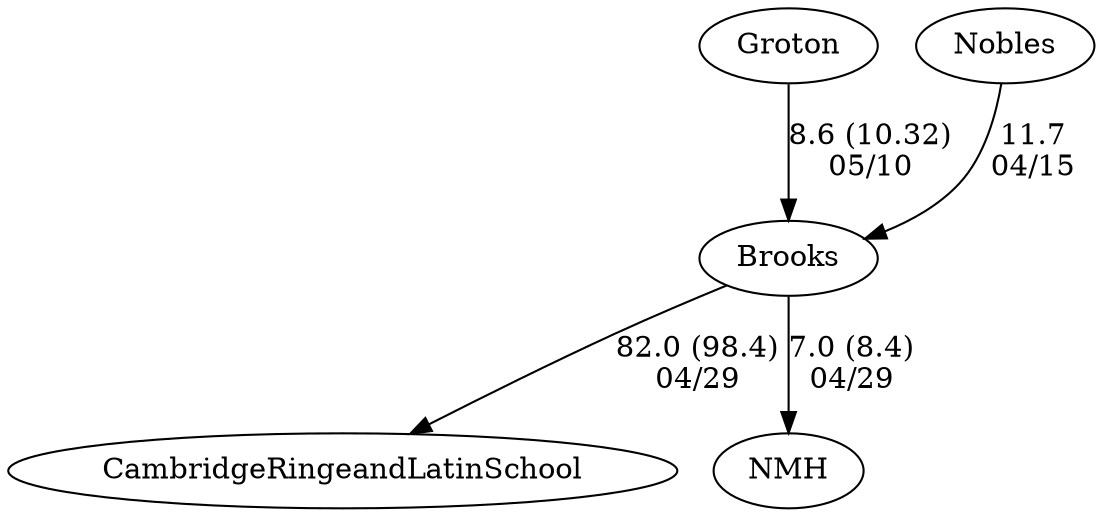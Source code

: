 digraph girls5foursBrooks {Groton [URL="girls5foursBrooksGroton.html"];CambridgeRingeandLatinSchool [URL="girls5foursBrooksCambridgeRingeandLatinSchool.html"];Nobles [URL="girls5foursBrooksNobles.html"];Brooks [URL="girls5foursBrooksBrooks.html"];NMH [URL="girls5foursBrooksNMH.html"];Brooks -> NMH[label="7.0 (8.4)
04/29", weight="93", tooltip="NEIRA Boys & Girls Fours,Northfield Mount Hermon, Brooks School, Cambridge Rindge & Latin			
Distance: Approx. 1250 Conditions: Significant head current, course slightly under the full 1500 m. Calm water and occasional drizzle.
None", URL="http://www.row2k.com/results/resultspage.cfm?UID=6B0B61A81F7CAE8C8A32C8CDB18E91ED&cat=5", random="random"]; 
Brooks -> CambridgeRingeandLatinSchool[label="82.0 (98.4)
04/29", weight="18", tooltip="NEIRA Boys & Girls Fours,Northfield Mount Hermon, Brooks School, Cambridge Rindge & Latin			
Distance: Approx. 1250 Conditions: Significant head current, course slightly under the full 1500 m. Calm water and occasional drizzle.
None", URL="http://www.row2k.com/results/resultspage.cfm?UID=6B0B61A81F7CAE8C8A32C8CDB18E91ED&cat=5", random="random"]; 
Groton -> Brooks[label="8.6 (10.32)
05/10", weight="92", tooltip="NEIRA Boys & Girls Fours,Groton JV vs. Brooks JV			
Distance: 1250 Meters Conditions: Very little wind or chop. Moderate current. Comments: Also racing were the Boys and Girls 7th boats:
Boys 7:
Brooks: 4:53
Groton: 5:19
Girls 7:
Brooks: 5.06
Groton: 5:40
None", URL="http://www.row2k.com/results/resultspage.cfm?UID=C056DFD0326A8B1A82CE215F897C0056&cat=5", random="random"]; 
Nobles -> Brooks[label="11.7
04/15", weight="89", tooltip="NEIRA Boys & Girls Fours,Brooks vs. Nobles			
Distance: 1500 Conditions: Moderate headwind throughout (5-8 mph) with some variability from race to race. Light chop. Comments: A beautiful day for early-spring racing. Thanks to a flexible, enthusiastic and impressive Nobles squad for making the trip up to Brooks. Good, clean racing across the board. Note that B4 and B5 were both started with their sterns on the starting line. 
Good luck Nobles on your season.
None", URL="http://www.row2k.com/results/resultspage.cfm?UID=6A52C3E2752BC9A886C53C3D6E7D2794&cat=5", random="random"]}
